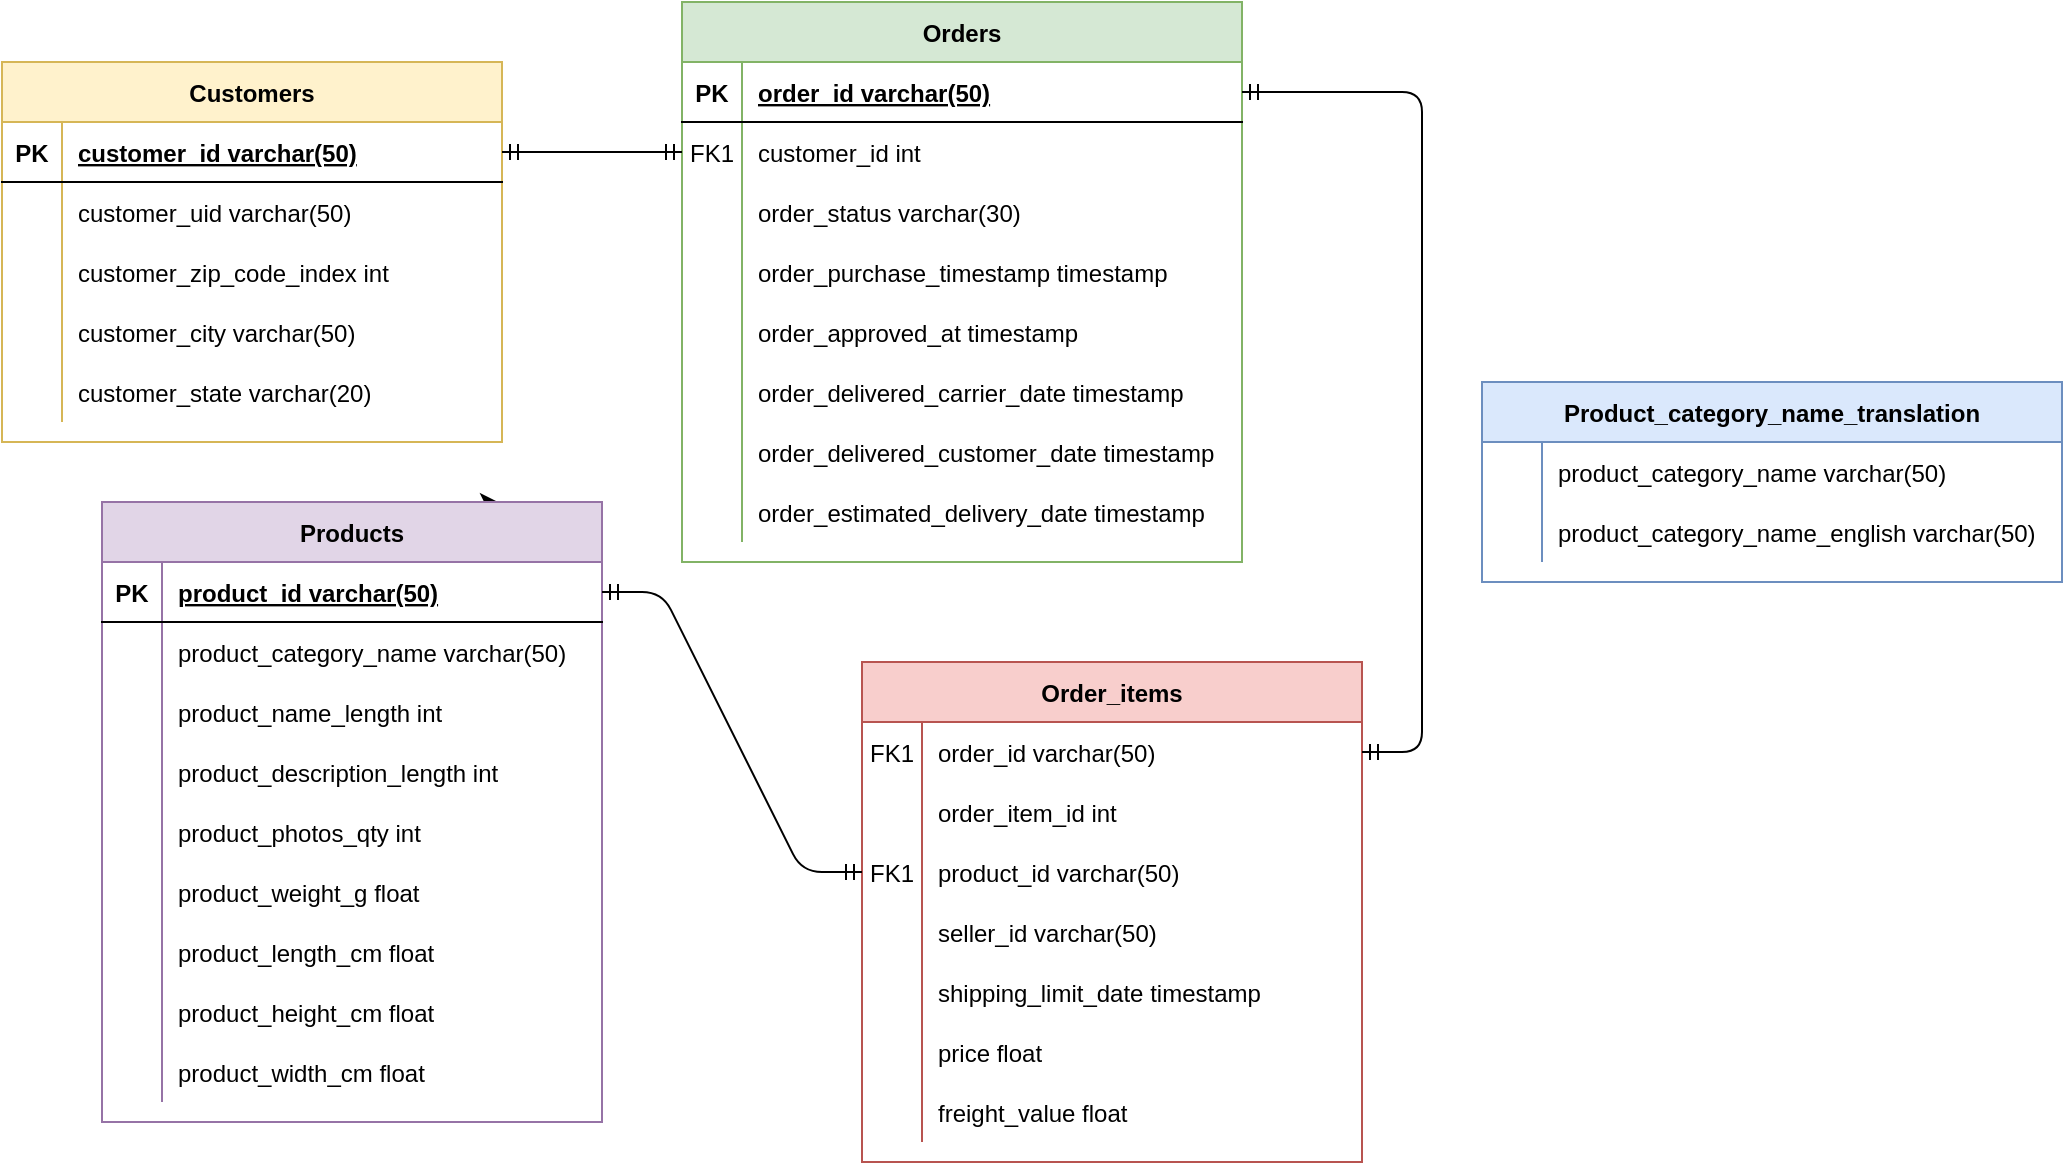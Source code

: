 <mxfile version="14.4.4" type="device"><diagram id="R2lEEEUBdFMjLlhIrx00" name="Page-1"><mxGraphModel dx="1116" dy="593" grid="1" gridSize="10" guides="1" tooltips="1" connect="1" arrows="1" fold="1" page="1" pageScale="1" pageWidth="850" pageHeight="1100" math="0" shadow="0" extFonts="Permanent Marker^https://fonts.googleapis.com/css?family=Permanent+Marker"><root><mxCell id="0"/><mxCell id="1" parent="0"/><mxCell id="C-vyLk0tnHw3VtMMgP7b-2" value="Orders" style="shape=table;startSize=30;container=1;collapsible=1;childLayout=tableLayout;fixedRows=1;rowLines=0;fontStyle=1;align=center;resizeLast=1;fillColor=#d5e8d4;strokeColor=#82b366;" parent="1" vertex="1"><mxGeometry x="390" y="20" width="280" height="280" as="geometry"/></mxCell><mxCell id="C-vyLk0tnHw3VtMMgP7b-3" value="" style="shape=partialRectangle;collapsible=0;dropTarget=0;pointerEvents=0;fillColor=none;points=[[0,0.5],[1,0.5]];portConstraint=eastwest;top=0;left=0;right=0;bottom=1;" parent="C-vyLk0tnHw3VtMMgP7b-2" vertex="1"><mxGeometry y="30" width="280" height="30" as="geometry"/></mxCell><mxCell id="C-vyLk0tnHw3VtMMgP7b-4" value="PK" style="shape=partialRectangle;overflow=hidden;connectable=0;fillColor=none;top=0;left=0;bottom=0;right=0;fontStyle=1;" parent="C-vyLk0tnHw3VtMMgP7b-3" vertex="1"><mxGeometry width="30" height="30" as="geometry"/></mxCell><mxCell id="C-vyLk0tnHw3VtMMgP7b-5" value="order_id varchar(50)" style="shape=partialRectangle;overflow=hidden;connectable=0;fillColor=none;top=0;left=0;bottom=0;right=0;align=left;spacingLeft=6;fontStyle=5;" parent="C-vyLk0tnHw3VtMMgP7b-3" vertex="1"><mxGeometry x="30" width="250" height="30" as="geometry"/></mxCell><mxCell id="C-vyLk0tnHw3VtMMgP7b-6" value="" style="shape=partialRectangle;collapsible=0;dropTarget=0;pointerEvents=0;fillColor=none;points=[[0,0.5],[1,0.5]];portConstraint=eastwest;top=0;left=0;right=0;bottom=0;" parent="C-vyLk0tnHw3VtMMgP7b-2" vertex="1"><mxGeometry y="60" width="280" height="30" as="geometry"/></mxCell><mxCell id="C-vyLk0tnHw3VtMMgP7b-7" value="FK1" style="shape=partialRectangle;overflow=hidden;connectable=0;fillColor=none;top=0;left=0;bottom=0;right=0;" parent="C-vyLk0tnHw3VtMMgP7b-6" vertex="1"><mxGeometry width="30" height="30" as="geometry"/></mxCell><mxCell id="C-vyLk0tnHw3VtMMgP7b-8" value="customer_id int" style="shape=partialRectangle;overflow=hidden;connectable=0;fillColor=none;top=0;left=0;bottom=0;right=0;align=left;spacingLeft=6;" parent="C-vyLk0tnHw3VtMMgP7b-6" vertex="1"><mxGeometry x="30" width="250" height="30" as="geometry"/></mxCell><mxCell id="C-vyLk0tnHw3VtMMgP7b-9" value="" style="shape=partialRectangle;collapsible=0;dropTarget=0;pointerEvents=0;fillColor=none;points=[[0,0.5],[1,0.5]];portConstraint=eastwest;top=0;left=0;right=0;bottom=0;" parent="C-vyLk0tnHw3VtMMgP7b-2" vertex="1"><mxGeometry y="90" width="280" height="30" as="geometry"/></mxCell><mxCell id="C-vyLk0tnHw3VtMMgP7b-10" value="" style="shape=partialRectangle;overflow=hidden;connectable=0;fillColor=none;top=0;left=0;bottom=0;right=0;" parent="C-vyLk0tnHw3VtMMgP7b-9" vertex="1"><mxGeometry width="30" height="30" as="geometry"/></mxCell><mxCell id="C-vyLk0tnHw3VtMMgP7b-11" value="order_status varchar(30)" style="shape=partialRectangle;overflow=hidden;connectable=0;fillColor=none;top=0;left=0;bottom=0;right=0;align=left;spacingLeft=6;" parent="C-vyLk0tnHw3VtMMgP7b-9" vertex="1"><mxGeometry x="30" width="250" height="30" as="geometry"/></mxCell><mxCell id="UowDifZdZksfpdEt4MpL-19" value="" style="shape=partialRectangle;collapsible=0;dropTarget=0;pointerEvents=0;fillColor=none;points=[[0,0.5],[1,0.5]];portConstraint=eastwest;top=0;left=0;right=0;bottom=0;" parent="C-vyLk0tnHw3VtMMgP7b-2" vertex="1"><mxGeometry y="120" width="280" height="30" as="geometry"/></mxCell><mxCell id="UowDifZdZksfpdEt4MpL-20" value="" style="shape=partialRectangle;overflow=hidden;connectable=0;fillColor=none;top=0;left=0;bottom=0;right=0;" parent="UowDifZdZksfpdEt4MpL-19" vertex="1"><mxGeometry width="30" height="30" as="geometry"/></mxCell><mxCell id="UowDifZdZksfpdEt4MpL-21" value="order_purchase_timestamp timestamp" style="shape=partialRectangle;overflow=hidden;connectable=0;fillColor=none;top=0;left=0;bottom=0;right=0;align=left;spacingLeft=6;" parent="UowDifZdZksfpdEt4MpL-19" vertex="1"><mxGeometry x="30" width="250" height="30" as="geometry"/></mxCell><mxCell id="UowDifZdZksfpdEt4MpL-22" value="" style="shape=partialRectangle;collapsible=0;dropTarget=0;pointerEvents=0;fillColor=none;points=[[0,0.5],[1,0.5]];portConstraint=eastwest;top=0;left=0;right=0;bottom=0;" parent="C-vyLk0tnHw3VtMMgP7b-2" vertex="1"><mxGeometry y="150" width="280" height="30" as="geometry"/></mxCell><mxCell id="UowDifZdZksfpdEt4MpL-23" value="" style="shape=partialRectangle;overflow=hidden;connectable=0;fillColor=none;top=0;left=0;bottom=0;right=0;" parent="UowDifZdZksfpdEt4MpL-22" vertex="1"><mxGeometry width="30" height="30" as="geometry"/></mxCell><mxCell id="UowDifZdZksfpdEt4MpL-24" value="order_approved_at timestamp" style="shape=partialRectangle;overflow=hidden;connectable=0;fillColor=none;top=0;left=0;bottom=0;right=0;align=left;spacingLeft=6;" parent="UowDifZdZksfpdEt4MpL-22" vertex="1"><mxGeometry x="30" width="250" height="30" as="geometry"/></mxCell><mxCell id="UowDifZdZksfpdEt4MpL-25" value="" style="shape=partialRectangle;collapsible=0;dropTarget=0;pointerEvents=0;fillColor=none;points=[[0,0.5],[1,0.5]];portConstraint=eastwest;top=0;left=0;right=0;bottom=0;" parent="C-vyLk0tnHw3VtMMgP7b-2" vertex="1"><mxGeometry y="180" width="280" height="30" as="geometry"/></mxCell><mxCell id="UowDifZdZksfpdEt4MpL-26" value="" style="shape=partialRectangle;overflow=hidden;connectable=0;fillColor=none;top=0;left=0;bottom=0;right=0;" parent="UowDifZdZksfpdEt4MpL-25" vertex="1"><mxGeometry width="30" height="30" as="geometry"/></mxCell><mxCell id="UowDifZdZksfpdEt4MpL-27" value="order_delivered_carrier_date timestamp" style="shape=partialRectangle;overflow=hidden;connectable=0;fillColor=none;top=0;left=0;bottom=0;right=0;align=left;spacingLeft=6;" parent="UowDifZdZksfpdEt4MpL-25" vertex="1"><mxGeometry x="30" width="250" height="30" as="geometry"/></mxCell><mxCell id="UowDifZdZksfpdEt4MpL-28" value="" style="shape=partialRectangle;collapsible=0;dropTarget=0;pointerEvents=0;fillColor=none;points=[[0,0.5],[1,0.5]];portConstraint=eastwest;top=0;left=0;right=0;bottom=0;" parent="C-vyLk0tnHw3VtMMgP7b-2" vertex="1"><mxGeometry y="210" width="280" height="30" as="geometry"/></mxCell><mxCell id="UowDifZdZksfpdEt4MpL-29" value="" style="shape=partialRectangle;overflow=hidden;connectable=0;fillColor=none;top=0;left=0;bottom=0;right=0;" parent="UowDifZdZksfpdEt4MpL-28" vertex="1"><mxGeometry width="30" height="30" as="geometry"/></mxCell><mxCell id="UowDifZdZksfpdEt4MpL-30" value="order_delivered_customer_date timestamp" style="shape=partialRectangle;overflow=hidden;connectable=0;fillColor=none;top=0;left=0;bottom=0;right=0;align=left;spacingLeft=6;" parent="UowDifZdZksfpdEt4MpL-28" vertex="1"><mxGeometry x="30" width="250" height="30" as="geometry"/></mxCell><mxCell id="UowDifZdZksfpdEt4MpL-31" value="" style="shape=partialRectangle;collapsible=0;dropTarget=0;pointerEvents=0;fillColor=none;points=[[0,0.5],[1,0.5]];portConstraint=eastwest;top=0;left=0;right=0;bottom=0;" parent="C-vyLk0tnHw3VtMMgP7b-2" vertex="1"><mxGeometry y="240" width="280" height="30" as="geometry"/></mxCell><mxCell id="UowDifZdZksfpdEt4MpL-32" value="" style="shape=partialRectangle;overflow=hidden;connectable=0;fillColor=none;top=0;left=0;bottom=0;right=0;" parent="UowDifZdZksfpdEt4MpL-31" vertex="1"><mxGeometry width="30" height="30" as="geometry"/></mxCell><mxCell id="UowDifZdZksfpdEt4MpL-33" value="order_estimated_delivery_date timestamp" style="shape=partialRectangle;overflow=hidden;connectable=0;fillColor=none;top=0;left=0;bottom=0;right=0;align=left;spacingLeft=6;" parent="UowDifZdZksfpdEt4MpL-31" vertex="1"><mxGeometry x="30" width="250" height="30" as="geometry"/></mxCell><mxCell id="C-vyLk0tnHw3VtMMgP7b-23" value="Customers" style="shape=table;startSize=30;container=1;collapsible=1;childLayout=tableLayout;fixedRows=1;rowLines=0;fontStyle=1;align=center;resizeLast=1;fillColor=#fff2cc;strokeColor=#d6b656;" parent="1" vertex="1"><mxGeometry x="50" y="50" width="250" height="190" as="geometry"/></mxCell><mxCell id="C-vyLk0tnHw3VtMMgP7b-24" value="" style="shape=partialRectangle;collapsible=0;dropTarget=0;pointerEvents=0;fillColor=none;points=[[0,0.5],[1,0.5]];portConstraint=eastwest;top=0;left=0;right=0;bottom=1;" parent="C-vyLk0tnHw3VtMMgP7b-23" vertex="1"><mxGeometry y="30" width="250" height="30" as="geometry"/></mxCell><mxCell id="C-vyLk0tnHw3VtMMgP7b-25" value="PK" style="shape=partialRectangle;overflow=hidden;connectable=0;fillColor=none;top=0;left=0;bottom=0;right=0;fontStyle=1;" parent="C-vyLk0tnHw3VtMMgP7b-24" vertex="1"><mxGeometry width="30" height="30" as="geometry"/></mxCell><mxCell id="C-vyLk0tnHw3VtMMgP7b-26" value="customer_id varchar(50)" style="shape=partialRectangle;overflow=hidden;connectable=0;fillColor=none;top=0;left=0;bottom=0;right=0;align=left;spacingLeft=6;fontStyle=5;" parent="C-vyLk0tnHw3VtMMgP7b-24" vertex="1"><mxGeometry x="30" width="220" height="30" as="geometry"/></mxCell><mxCell id="C-vyLk0tnHw3VtMMgP7b-27" value="" style="shape=partialRectangle;collapsible=0;dropTarget=0;pointerEvents=0;fillColor=none;points=[[0,0.5],[1,0.5]];portConstraint=eastwest;top=0;left=0;right=0;bottom=0;" parent="C-vyLk0tnHw3VtMMgP7b-23" vertex="1"><mxGeometry y="60" width="250" height="30" as="geometry"/></mxCell><mxCell id="C-vyLk0tnHw3VtMMgP7b-28" value="" style="shape=partialRectangle;overflow=hidden;connectable=0;fillColor=none;top=0;left=0;bottom=0;right=0;" parent="C-vyLk0tnHw3VtMMgP7b-27" vertex="1"><mxGeometry width="30" height="30" as="geometry"/></mxCell><mxCell id="C-vyLk0tnHw3VtMMgP7b-29" value="customer_uid varchar(50)" style="shape=partialRectangle;overflow=hidden;connectable=0;fillColor=none;top=0;left=0;bottom=0;right=0;align=left;spacingLeft=6;" parent="C-vyLk0tnHw3VtMMgP7b-27" vertex="1"><mxGeometry x="30" width="220" height="30" as="geometry"/></mxCell><mxCell id="UowDifZdZksfpdEt4MpL-10" value="" style="shape=partialRectangle;collapsible=0;dropTarget=0;pointerEvents=0;fillColor=none;points=[[0,0.5],[1,0.5]];portConstraint=eastwest;top=0;left=0;right=0;bottom=0;" parent="C-vyLk0tnHw3VtMMgP7b-23" vertex="1"><mxGeometry y="90" width="250" height="30" as="geometry"/></mxCell><mxCell id="UowDifZdZksfpdEt4MpL-11" value="" style="shape=partialRectangle;overflow=hidden;connectable=0;fillColor=none;top=0;left=0;bottom=0;right=0;" parent="UowDifZdZksfpdEt4MpL-10" vertex="1"><mxGeometry width="30" height="30" as="geometry"/></mxCell><mxCell id="UowDifZdZksfpdEt4MpL-12" value="customer_zip_code_index int " style="shape=partialRectangle;overflow=hidden;connectable=0;fillColor=none;top=0;left=0;bottom=0;right=0;align=left;spacingLeft=6;" parent="UowDifZdZksfpdEt4MpL-10" vertex="1"><mxGeometry x="30" width="220" height="30" as="geometry"/></mxCell><mxCell id="UowDifZdZksfpdEt4MpL-13" value="" style="shape=partialRectangle;collapsible=0;dropTarget=0;pointerEvents=0;fillColor=none;points=[[0,0.5],[1,0.5]];portConstraint=eastwest;top=0;left=0;right=0;bottom=0;" parent="C-vyLk0tnHw3VtMMgP7b-23" vertex="1"><mxGeometry y="120" width="250" height="30" as="geometry"/></mxCell><mxCell id="UowDifZdZksfpdEt4MpL-14" value="" style="shape=partialRectangle;overflow=hidden;connectable=0;fillColor=none;top=0;left=0;bottom=0;right=0;" parent="UowDifZdZksfpdEt4MpL-13" vertex="1"><mxGeometry width="30" height="30" as="geometry"/></mxCell><mxCell id="UowDifZdZksfpdEt4MpL-15" value="customer_city varchar(50)" style="shape=partialRectangle;overflow=hidden;connectable=0;fillColor=none;top=0;left=0;bottom=0;right=0;align=left;spacingLeft=6;" parent="UowDifZdZksfpdEt4MpL-13" vertex="1"><mxGeometry x="30" width="220" height="30" as="geometry"/></mxCell><mxCell id="UowDifZdZksfpdEt4MpL-16" value="" style="shape=partialRectangle;collapsible=0;dropTarget=0;pointerEvents=0;fillColor=none;points=[[0,0.5],[1,0.5]];portConstraint=eastwest;top=0;left=0;right=0;bottom=0;" parent="C-vyLk0tnHw3VtMMgP7b-23" vertex="1"><mxGeometry y="150" width="250" height="30" as="geometry"/></mxCell><mxCell id="UowDifZdZksfpdEt4MpL-17" value="" style="shape=partialRectangle;overflow=hidden;connectable=0;fillColor=none;top=0;left=0;bottom=0;right=0;" parent="UowDifZdZksfpdEt4MpL-16" vertex="1"><mxGeometry width="30" height="30" as="geometry"/></mxCell><mxCell id="UowDifZdZksfpdEt4MpL-18" value="customer_state varchar(20) " style="shape=partialRectangle;overflow=hidden;connectable=0;fillColor=none;top=0;left=0;bottom=0;right=0;align=left;spacingLeft=6;" parent="UowDifZdZksfpdEt4MpL-16" vertex="1"><mxGeometry x="30" width="220" height="30" as="geometry"/></mxCell><mxCell id="UowDifZdZksfpdEt4MpL-34" value="Order_items" style="shape=table;startSize=30;container=1;collapsible=1;childLayout=tableLayout;fixedRows=1;rowLines=0;fontStyle=1;align=center;resizeLast=1;fillColor=#f8cecc;strokeColor=#b85450;" parent="1" vertex="1"><mxGeometry x="480" y="350" width="250" height="250" as="geometry"/></mxCell><mxCell id="UowDifZdZksfpdEt4MpL-38" value="" style="shape=partialRectangle;collapsible=0;dropTarget=0;pointerEvents=0;fillColor=none;points=[[0,0.5],[1,0.5]];portConstraint=eastwest;top=0;left=0;right=0;bottom=0;" parent="UowDifZdZksfpdEt4MpL-34" vertex="1"><mxGeometry y="30" width="250" height="30" as="geometry"/></mxCell><mxCell id="UowDifZdZksfpdEt4MpL-39" value="FK1" style="shape=partialRectangle;overflow=hidden;connectable=0;fillColor=none;top=0;left=0;bottom=0;right=0;" parent="UowDifZdZksfpdEt4MpL-38" vertex="1"><mxGeometry width="30" height="30" as="geometry"/></mxCell><mxCell id="UowDifZdZksfpdEt4MpL-40" value="order_id varchar(50)" style="shape=partialRectangle;overflow=hidden;connectable=0;fillColor=none;top=0;left=0;bottom=0;right=0;align=left;spacingLeft=6;" parent="UowDifZdZksfpdEt4MpL-38" vertex="1"><mxGeometry x="30" width="220" height="30" as="geometry"/></mxCell><mxCell id="UowDifZdZksfpdEt4MpL-41" value="" style="shape=partialRectangle;collapsible=0;dropTarget=0;pointerEvents=0;fillColor=none;points=[[0,0.5],[1,0.5]];portConstraint=eastwest;top=0;left=0;right=0;bottom=0;" parent="UowDifZdZksfpdEt4MpL-34" vertex="1"><mxGeometry y="60" width="250" height="30" as="geometry"/></mxCell><mxCell id="UowDifZdZksfpdEt4MpL-42" value="" style="shape=partialRectangle;overflow=hidden;connectable=0;fillColor=none;top=0;left=0;bottom=0;right=0;" parent="UowDifZdZksfpdEt4MpL-41" vertex="1"><mxGeometry width="30" height="30" as="geometry"/></mxCell><mxCell id="UowDifZdZksfpdEt4MpL-43" value="order_item_id int" style="shape=partialRectangle;overflow=hidden;connectable=0;fillColor=none;top=0;left=0;bottom=0;right=0;align=left;spacingLeft=6;" parent="UowDifZdZksfpdEt4MpL-41" vertex="1"><mxGeometry x="30" width="220" height="30" as="geometry"/></mxCell><mxCell id="UowDifZdZksfpdEt4MpL-44" value="" style="shape=partialRectangle;collapsible=0;dropTarget=0;pointerEvents=0;fillColor=none;points=[[0,0.5],[1,0.5]];portConstraint=eastwest;top=0;left=0;right=0;bottom=0;" parent="UowDifZdZksfpdEt4MpL-34" vertex="1"><mxGeometry y="90" width="250" height="30" as="geometry"/></mxCell><mxCell id="UowDifZdZksfpdEt4MpL-45" value="FK1" style="shape=partialRectangle;overflow=hidden;connectable=0;fillColor=none;top=0;left=0;bottom=0;right=0;" parent="UowDifZdZksfpdEt4MpL-44" vertex="1"><mxGeometry width="30" height="30" as="geometry"/></mxCell><mxCell id="UowDifZdZksfpdEt4MpL-46" value="product_id varchar(50)" style="shape=partialRectangle;overflow=hidden;connectable=0;fillColor=none;top=0;left=0;bottom=0;right=0;align=left;spacingLeft=6;" parent="UowDifZdZksfpdEt4MpL-44" vertex="1"><mxGeometry x="30" width="220" height="30" as="geometry"/></mxCell><mxCell id="UowDifZdZksfpdEt4MpL-47" value="" style="shape=partialRectangle;collapsible=0;dropTarget=0;pointerEvents=0;fillColor=none;points=[[0,0.5],[1,0.5]];portConstraint=eastwest;top=0;left=0;right=0;bottom=0;" parent="UowDifZdZksfpdEt4MpL-34" vertex="1"><mxGeometry y="120" width="250" height="30" as="geometry"/></mxCell><mxCell id="UowDifZdZksfpdEt4MpL-48" value="" style="shape=partialRectangle;overflow=hidden;connectable=0;fillColor=none;top=0;left=0;bottom=0;right=0;" parent="UowDifZdZksfpdEt4MpL-47" vertex="1"><mxGeometry width="30" height="30" as="geometry"/></mxCell><mxCell id="UowDifZdZksfpdEt4MpL-49" value="seller_id varchar(50)" style="shape=partialRectangle;overflow=hidden;connectable=0;fillColor=none;top=0;left=0;bottom=0;right=0;align=left;spacingLeft=6;" parent="UowDifZdZksfpdEt4MpL-47" vertex="1"><mxGeometry x="30" width="220" height="30" as="geometry"/></mxCell><mxCell id="UowDifZdZksfpdEt4MpL-50" value="" style="shape=partialRectangle;collapsible=0;dropTarget=0;pointerEvents=0;fillColor=none;points=[[0,0.5],[1,0.5]];portConstraint=eastwest;top=0;left=0;right=0;bottom=0;" parent="UowDifZdZksfpdEt4MpL-34" vertex="1"><mxGeometry y="150" width="250" height="30" as="geometry"/></mxCell><mxCell id="UowDifZdZksfpdEt4MpL-51" value="" style="shape=partialRectangle;overflow=hidden;connectable=0;fillColor=none;top=0;left=0;bottom=0;right=0;" parent="UowDifZdZksfpdEt4MpL-50" vertex="1"><mxGeometry width="30" height="30" as="geometry"/></mxCell><mxCell id="UowDifZdZksfpdEt4MpL-52" value="shipping_limit_date timestamp" style="shape=partialRectangle;overflow=hidden;connectable=0;fillColor=none;top=0;left=0;bottom=0;right=0;align=left;spacingLeft=6;" parent="UowDifZdZksfpdEt4MpL-50" vertex="1"><mxGeometry x="30" width="220" height="30" as="geometry"/></mxCell><mxCell id="UowDifZdZksfpdEt4MpL-56" value="" style="shape=partialRectangle;collapsible=0;dropTarget=0;pointerEvents=0;fillColor=none;points=[[0,0.5],[1,0.5]];portConstraint=eastwest;top=0;left=0;right=0;bottom=0;" parent="UowDifZdZksfpdEt4MpL-34" vertex="1"><mxGeometry y="180" width="250" height="30" as="geometry"/></mxCell><mxCell id="UowDifZdZksfpdEt4MpL-57" value="" style="shape=partialRectangle;overflow=hidden;connectable=0;fillColor=none;top=0;left=0;bottom=0;right=0;" parent="UowDifZdZksfpdEt4MpL-56" vertex="1"><mxGeometry width="30" height="30" as="geometry"/></mxCell><mxCell id="UowDifZdZksfpdEt4MpL-58" value="price float" style="shape=partialRectangle;overflow=hidden;connectable=0;fillColor=none;top=0;left=0;bottom=0;right=0;align=left;spacingLeft=6;" parent="UowDifZdZksfpdEt4MpL-56" vertex="1"><mxGeometry x="30" width="220" height="30" as="geometry"/></mxCell><mxCell id="UowDifZdZksfpdEt4MpL-59" value="" style="shape=partialRectangle;collapsible=0;dropTarget=0;pointerEvents=0;fillColor=none;points=[[0,0.5],[1,0.5]];portConstraint=eastwest;top=0;left=0;right=0;bottom=0;" parent="UowDifZdZksfpdEt4MpL-34" vertex="1"><mxGeometry y="210" width="250" height="30" as="geometry"/></mxCell><mxCell id="UowDifZdZksfpdEt4MpL-60" value="" style="shape=partialRectangle;overflow=hidden;connectable=0;fillColor=none;top=0;left=0;bottom=0;right=0;" parent="UowDifZdZksfpdEt4MpL-59" vertex="1"><mxGeometry width="30" height="30" as="geometry"/></mxCell><mxCell id="UowDifZdZksfpdEt4MpL-61" value="freight_value float" style="shape=partialRectangle;overflow=hidden;connectable=0;fillColor=none;top=0;left=0;bottom=0;right=0;align=left;spacingLeft=6;" parent="UowDifZdZksfpdEt4MpL-59" vertex="1"><mxGeometry x="30" width="220" height="30" as="geometry"/></mxCell><mxCell id="hMN9oPGi_x72MuqWGie--2" style="edgeStyle=orthogonalEdgeStyle;rounded=0;orthogonalLoop=1;jettySize=auto;html=1;exitX=0.75;exitY=0;exitDx=0;exitDy=0;" edge="1" parent="1" source="UowDifZdZksfpdEt4MpL-87"><mxGeometry relative="1" as="geometry"><mxPoint x="298" y="270" as="targetPoint"/></mxGeometry></mxCell><mxCell id="UowDifZdZksfpdEt4MpL-87" value="Products" style="shape=table;startSize=30;container=1;collapsible=1;childLayout=tableLayout;fixedRows=1;rowLines=0;fontStyle=1;align=center;resizeLast=1;fillColor=#e1d5e7;strokeColor=#9673a6;" parent="1" vertex="1"><mxGeometry x="100" y="270" width="250" height="310" as="geometry"/></mxCell><mxCell id="UowDifZdZksfpdEt4MpL-88" value="" style="shape=partialRectangle;collapsible=0;dropTarget=0;pointerEvents=0;fillColor=none;points=[[0,0.5],[1,0.5]];portConstraint=eastwest;top=0;left=0;right=0;bottom=1;" parent="UowDifZdZksfpdEt4MpL-87" vertex="1"><mxGeometry y="30" width="250" height="30" as="geometry"/></mxCell><mxCell id="UowDifZdZksfpdEt4MpL-89" value="PK" style="shape=partialRectangle;overflow=hidden;connectable=0;fillColor=none;top=0;left=0;bottom=0;right=0;fontStyle=1;" parent="UowDifZdZksfpdEt4MpL-88" vertex="1"><mxGeometry width="30" height="30" as="geometry"/></mxCell><mxCell id="UowDifZdZksfpdEt4MpL-90" value="product_id varchar(50)" style="shape=partialRectangle;overflow=hidden;connectable=0;fillColor=none;top=0;left=0;bottom=0;right=0;align=left;spacingLeft=6;fontStyle=5;" parent="UowDifZdZksfpdEt4MpL-88" vertex="1"><mxGeometry x="30" width="220" height="30" as="geometry"/></mxCell><mxCell id="UowDifZdZksfpdEt4MpL-91" value="" style="shape=partialRectangle;collapsible=0;dropTarget=0;pointerEvents=0;fillColor=none;points=[[0,0.5],[1,0.5]];portConstraint=eastwest;top=0;left=0;right=0;bottom=0;" parent="UowDifZdZksfpdEt4MpL-87" vertex="1"><mxGeometry y="60" width="250" height="30" as="geometry"/></mxCell><mxCell id="UowDifZdZksfpdEt4MpL-92" value="" style="shape=partialRectangle;overflow=hidden;connectable=0;fillColor=none;top=0;left=0;bottom=0;right=0;" parent="UowDifZdZksfpdEt4MpL-91" vertex="1"><mxGeometry width="30" height="30" as="geometry"/></mxCell><mxCell id="UowDifZdZksfpdEt4MpL-93" value="product_category_name varchar(50)" style="shape=partialRectangle;overflow=hidden;connectable=0;fillColor=none;top=0;left=0;bottom=0;right=0;align=left;spacingLeft=6;" parent="UowDifZdZksfpdEt4MpL-91" vertex="1"><mxGeometry x="30" width="220" height="30" as="geometry"/></mxCell><mxCell id="UowDifZdZksfpdEt4MpL-94" value="" style="shape=partialRectangle;collapsible=0;dropTarget=0;pointerEvents=0;fillColor=none;points=[[0,0.5],[1,0.5]];portConstraint=eastwest;top=0;left=0;right=0;bottom=0;" parent="UowDifZdZksfpdEt4MpL-87" vertex="1"><mxGeometry y="90" width="250" height="30" as="geometry"/></mxCell><mxCell id="UowDifZdZksfpdEt4MpL-95" value="" style="shape=partialRectangle;overflow=hidden;connectable=0;fillColor=none;top=0;left=0;bottom=0;right=0;" parent="UowDifZdZksfpdEt4MpL-94" vertex="1"><mxGeometry width="30" height="30" as="geometry"/></mxCell><mxCell id="UowDifZdZksfpdEt4MpL-96" value="product_name_length int" style="shape=partialRectangle;overflow=hidden;connectable=0;fillColor=none;top=0;left=0;bottom=0;right=0;align=left;spacingLeft=6;" parent="UowDifZdZksfpdEt4MpL-94" vertex="1"><mxGeometry x="30" width="220" height="30" as="geometry"/></mxCell><mxCell id="UowDifZdZksfpdEt4MpL-97" value="" style="shape=partialRectangle;collapsible=0;dropTarget=0;pointerEvents=0;fillColor=none;points=[[0,0.5],[1,0.5]];portConstraint=eastwest;top=0;left=0;right=0;bottom=0;" parent="UowDifZdZksfpdEt4MpL-87" vertex="1"><mxGeometry y="120" width="250" height="30" as="geometry"/></mxCell><mxCell id="UowDifZdZksfpdEt4MpL-98" value="" style="shape=partialRectangle;overflow=hidden;connectable=0;fillColor=none;top=0;left=0;bottom=0;right=0;" parent="UowDifZdZksfpdEt4MpL-97" vertex="1"><mxGeometry width="30" height="30" as="geometry"/></mxCell><mxCell id="UowDifZdZksfpdEt4MpL-99" value="product_description_length int" style="shape=partialRectangle;overflow=hidden;connectable=0;fillColor=none;top=0;left=0;bottom=0;right=0;align=left;spacingLeft=6;" parent="UowDifZdZksfpdEt4MpL-97" vertex="1"><mxGeometry x="30" width="220" height="30" as="geometry"/></mxCell><mxCell id="UowDifZdZksfpdEt4MpL-100" value="" style="shape=partialRectangle;collapsible=0;dropTarget=0;pointerEvents=0;fillColor=none;points=[[0,0.5],[1,0.5]];portConstraint=eastwest;top=0;left=0;right=0;bottom=0;" parent="UowDifZdZksfpdEt4MpL-87" vertex="1"><mxGeometry y="150" width="250" height="30" as="geometry"/></mxCell><mxCell id="UowDifZdZksfpdEt4MpL-101" value="" style="shape=partialRectangle;overflow=hidden;connectable=0;fillColor=none;top=0;left=0;bottom=0;right=0;" parent="UowDifZdZksfpdEt4MpL-100" vertex="1"><mxGeometry width="30" height="30" as="geometry"/></mxCell><mxCell id="UowDifZdZksfpdEt4MpL-102" value="product_photos_qty int" style="shape=partialRectangle;overflow=hidden;connectable=0;fillColor=none;top=0;left=0;bottom=0;right=0;align=left;spacingLeft=6;" parent="UowDifZdZksfpdEt4MpL-100" vertex="1"><mxGeometry x="30" width="220" height="30" as="geometry"/></mxCell><mxCell id="UowDifZdZksfpdEt4MpL-103" value="" style="shape=partialRectangle;collapsible=0;dropTarget=0;pointerEvents=0;fillColor=none;points=[[0,0.5],[1,0.5]];portConstraint=eastwest;top=0;left=0;right=0;bottom=0;" parent="UowDifZdZksfpdEt4MpL-87" vertex="1"><mxGeometry y="180" width="250" height="30" as="geometry"/></mxCell><mxCell id="UowDifZdZksfpdEt4MpL-104" value="" style="shape=partialRectangle;overflow=hidden;connectable=0;fillColor=none;top=0;left=0;bottom=0;right=0;" parent="UowDifZdZksfpdEt4MpL-103" vertex="1"><mxGeometry width="30" height="30" as="geometry"/></mxCell><mxCell id="UowDifZdZksfpdEt4MpL-105" value="product_weight_g float" style="shape=partialRectangle;overflow=hidden;connectable=0;fillColor=none;top=0;left=0;bottom=0;right=0;align=left;spacingLeft=6;" parent="UowDifZdZksfpdEt4MpL-103" vertex="1"><mxGeometry x="30" width="220" height="30" as="geometry"/></mxCell><mxCell id="UowDifZdZksfpdEt4MpL-106" value="" style="shape=partialRectangle;collapsible=0;dropTarget=0;pointerEvents=0;fillColor=none;points=[[0,0.5],[1,0.5]];portConstraint=eastwest;top=0;left=0;right=0;bottom=0;" parent="UowDifZdZksfpdEt4MpL-87" vertex="1"><mxGeometry y="210" width="250" height="30" as="geometry"/></mxCell><mxCell id="UowDifZdZksfpdEt4MpL-107" value="" style="shape=partialRectangle;overflow=hidden;connectable=0;fillColor=none;top=0;left=0;bottom=0;right=0;" parent="UowDifZdZksfpdEt4MpL-106" vertex="1"><mxGeometry width="30" height="30" as="geometry"/></mxCell><mxCell id="UowDifZdZksfpdEt4MpL-108" value="product_length_cm float" style="shape=partialRectangle;overflow=hidden;connectable=0;fillColor=none;top=0;left=0;bottom=0;right=0;align=left;spacingLeft=6;" parent="UowDifZdZksfpdEt4MpL-106" vertex="1"><mxGeometry x="30" width="220" height="30" as="geometry"/></mxCell><mxCell id="UowDifZdZksfpdEt4MpL-109" value="" style="shape=partialRectangle;collapsible=0;dropTarget=0;pointerEvents=0;fillColor=none;points=[[0,0.5],[1,0.5]];portConstraint=eastwest;top=0;left=0;right=0;bottom=0;" parent="UowDifZdZksfpdEt4MpL-87" vertex="1"><mxGeometry y="240" width="250" height="30" as="geometry"/></mxCell><mxCell id="UowDifZdZksfpdEt4MpL-110" value="" style="shape=partialRectangle;overflow=hidden;connectable=0;fillColor=none;top=0;left=0;bottom=0;right=0;" parent="UowDifZdZksfpdEt4MpL-109" vertex="1"><mxGeometry width="30" height="30" as="geometry"/></mxCell><mxCell id="UowDifZdZksfpdEt4MpL-111" value="product_height_cm float" style="shape=partialRectangle;overflow=hidden;connectable=0;fillColor=none;top=0;left=0;bottom=0;right=0;align=left;spacingLeft=6;" parent="UowDifZdZksfpdEt4MpL-109" vertex="1"><mxGeometry x="30" width="220" height="30" as="geometry"/></mxCell><mxCell id="UowDifZdZksfpdEt4MpL-112" value="" style="shape=partialRectangle;collapsible=0;dropTarget=0;pointerEvents=0;fillColor=none;points=[[0,0.5],[1,0.5]];portConstraint=eastwest;top=0;left=0;right=0;bottom=0;" parent="UowDifZdZksfpdEt4MpL-87" vertex="1"><mxGeometry y="270" width="250" height="30" as="geometry"/></mxCell><mxCell id="UowDifZdZksfpdEt4MpL-113" value="" style="shape=partialRectangle;overflow=hidden;connectable=0;fillColor=none;top=0;left=0;bottom=0;right=0;" parent="UowDifZdZksfpdEt4MpL-112" vertex="1"><mxGeometry width="30" height="30" as="geometry"/></mxCell><mxCell id="UowDifZdZksfpdEt4MpL-114" value="product_width_cm float" style="shape=partialRectangle;overflow=hidden;connectable=0;fillColor=none;top=0;left=0;bottom=0;right=0;align=left;spacingLeft=6;" parent="UowDifZdZksfpdEt4MpL-112" vertex="1"><mxGeometry x="30" width="220" height="30" as="geometry"/></mxCell><mxCell id="UowDifZdZksfpdEt4MpL-118" value="Product_category_name_translation" style="shape=table;startSize=30;container=1;collapsible=1;childLayout=tableLayout;fixedRows=1;rowLines=0;fontStyle=1;align=center;resizeLast=1;fillColor=#dae8fc;strokeColor=#6c8ebf;" parent="1" vertex="1"><mxGeometry x="790" y="210" width="290" height="100" as="geometry"/></mxCell><mxCell id="UowDifZdZksfpdEt4MpL-122" value="" style="shape=partialRectangle;collapsible=0;dropTarget=0;pointerEvents=0;fillColor=none;points=[[0,0.5],[1,0.5]];portConstraint=eastwest;top=0;left=0;right=0;bottom=0;" parent="UowDifZdZksfpdEt4MpL-118" vertex="1"><mxGeometry y="30" width="290" height="30" as="geometry"/></mxCell><mxCell id="UowDifZdZksfpdEt4MpL-123" value="" style="shape=partialRectangle;overflow=hidden;connectable=0;fillColor=none;top=0;left=0;bottom=0;right=0;" parent="UowDifZdZksfpdEt4MpL-122" vertex="1"><mxGeometry width="30" height="30" as="geometry"/></mxCell><mxCell id="UowDifZdZksfpdEt4MpL-124" value="product_category_name varchar(50)" style="shape=partialRectangle;overflow=hidden;connectable=0;fillColor=none;top=0;left=0;bottom=0;right=0;align=left;spacingLeft=6;" parent="UowDifZdZksfpdEt4MpL-122" vertex="1"><mxGeometry x="30" width="260" height="30" as="geometry"/></mxCell><mxCell id="UowDifZdZksfpdEt4MpL-125" value="" style="shape=partialRectangle;collapsible=0;dropTarget=0;pointerEvents=0;fillColor=none;points=[[0,0.5],[1,0.5]];portConstraint=eastwest;top=0;left=0;right=0;bottom=0;" parent="UowDifZdZksfpdEt4MpL-118" vertex="1"><mxGeometry y="60" width="290" height="30" as="geometry"/></mxCell><mxCell id="UowDifZdZksfpdEt4MpL-126" value="" style="shape=partialRectangle;overflow=hidden;connectable=0;fillColor=none;top=0;left=0;bottom=0;right=0;" parent="UowDifZdZksfpdEt4MpL-125" vertex="1"><mxGeometry width="30" height="30" as="geometry"/></mxCell><mxCell id="UowDifZdZksfpdEt4MpL-127" value="product_category_name_english varchar(50)" style="shape=partialRectangle;overflow=hidden;connectable=0;fillColor=none;top=0;left=0;bottom=0;right=0;align=left;spacingLeft=6;" parent="UowDifZdZksfpdEt4MpL-125" vertex="1"><mxGeometry x="30" width="260" height="30" as="geometry"/></mxCell><mxCell id="htA62HnGzPgRNzdcUsxu-1" value="" style="edgeStyle=entityRelationEdgeStyle;fontSize=12;html=1;endArrow=ERmandOne;startArrow=ERmandOne;exitX=1;exitY=0.5;exitDx=0;exitDy=0;entryX=0;entryY=0.5;entryDx=0;entryDy=0;" parent="1" source="UowDifZdZksfpdEt4MpL-88" target="UowDifZdZksfpdEt4MpL-44" edge="1"><mxGeometry width="100" height="100" relative="1" as="geometry"><mxPoint x="430" y="390" as="sourcePoint"/><mxPoint x="530" y="290" as="targetPoint"/></mxGeometry></mxCell><mxCell id="Yi8eLdEhCZTtMuqguMxf-1" value="" style="edgeStyle=entityRelationEdgeStyle;fontSize=12;html=1;endArrow=ERmandOne;startArrow=ERmandOne;exitX=1;exitY=0.5;exitDx=0;exitDy=0;entryX=0;entryY=0.5;entryDx=0;entryDy=0;" parent="1" source="C-vyLk0tnHw3VtMMgP7b-24" target="C-vyLk0tnHw3VtMMgP7b-6" edge="1"><mxGeometry width="100" height="100" relative="1" as="geometry"><mxPoint x="370" y="140" as="sourcePoint"/><mxPoint x="470" y="270" as="targetPoint"/></mxGeometry></mxCell><mxCell id="Yi8eLdEhCZTtMuqguMxf-2" value="" style="edgeStyle=entityRelationEdgeStyle;fontSize=12;html=1;endArrow=ERmandOne;startArrow=ERmandOne;exitX=1;exitY=0.5;exitDx=0;exitDy=0;" parent="1" source="C-vyLk0tnHw3VtMMgP7b-3" target="UowDifZdZksfpdEt4MpL-38" edge="1"><mxGeometry width="100" height="100" relative="1" as="geometry"><mxPoint x="740" y="120" as="sourcePoint"/><mxPoint x="840" y="250" as="targetPoint"/></mxGeometry></mxCell></root></mxGraphModel></diagram></mxfile>